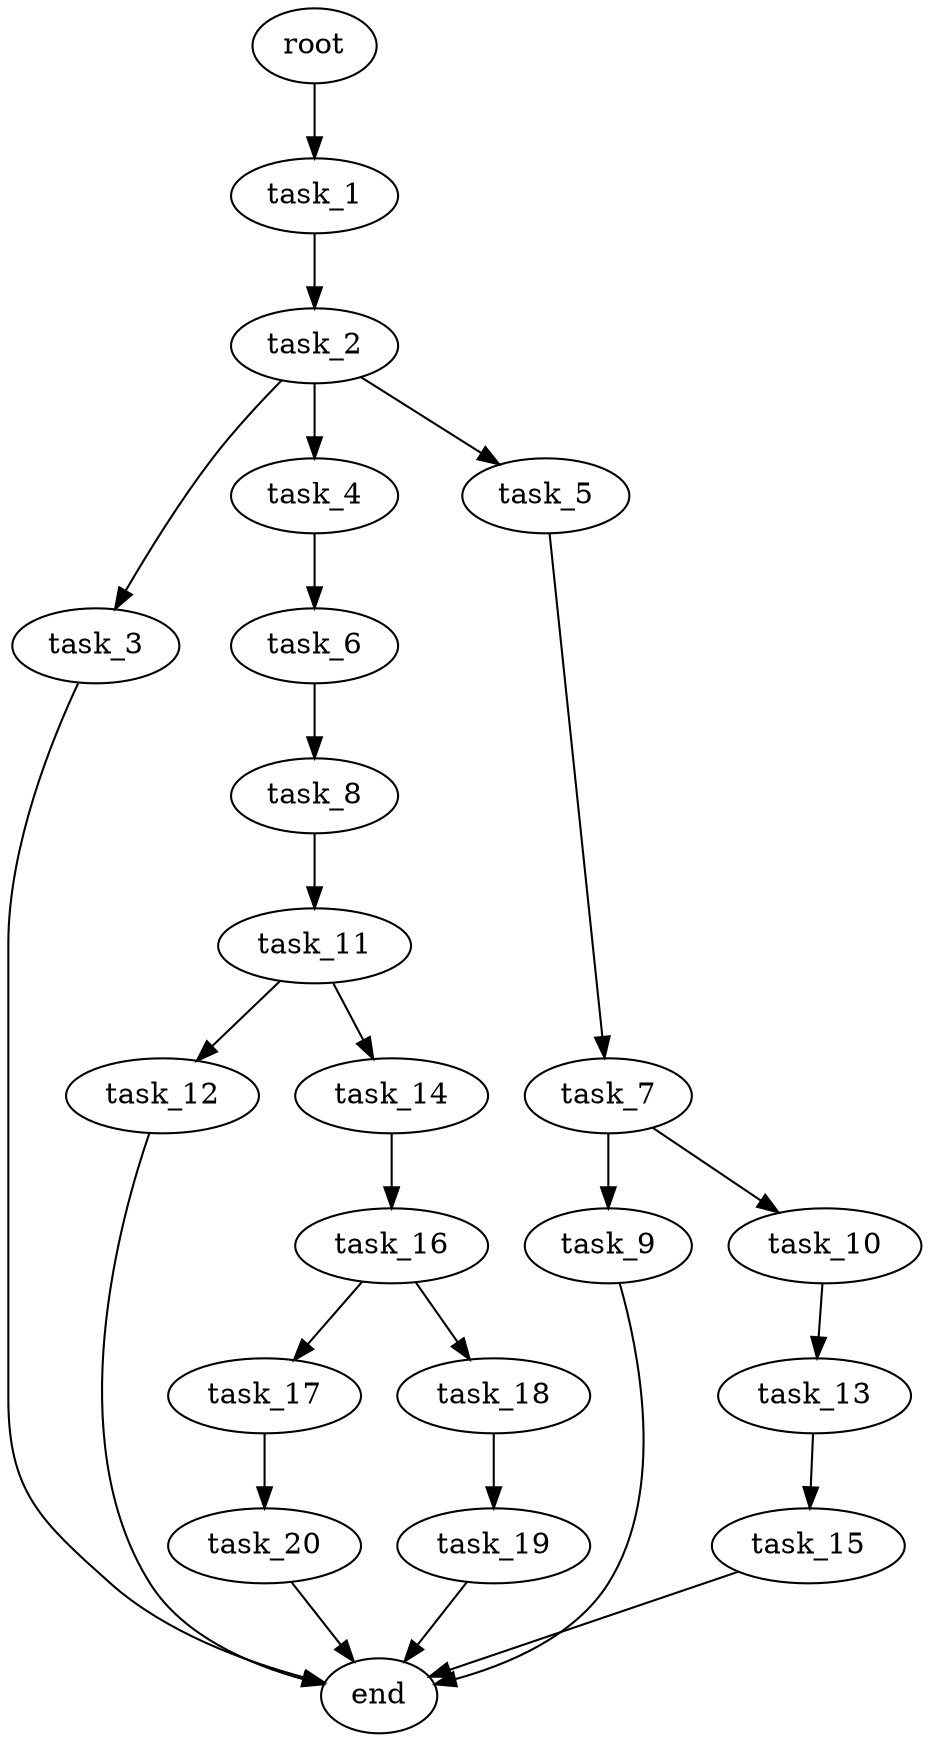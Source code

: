 digraph G {
  root [size="0.000000e+00"];
  task_1 [size="8.193192e+10"];
  task_2 [size="9.647243e+10"];
  task_3 [size="1.081879e+10"];
  task_4 [size="2.577586e+09"];
  task_5 [size="3.120260e+10"];
  task_6 [size="6.773796e+10"];
  task_7 [size="9.581770e+10"];
  task_8 [size="3.967148e+10"];
  task_9 [size="7.150432e+10"];
  task_10 [size="7.608888e+09"];
  task_11 [size="6.906454e+10"];
  task_12 [size="6.272797e+10"];
  task_13 [size="1.019911e+10"];
  task_14 [size="7.725036e+10"];
  task_15 [size="8.503082e+10"];
  task_16 [size="6.004516e+10"];
  task_17 [size="1.211430e+10"];
  task_18 [size="9.838460e+10"];
  task_19 [size="7.826571e+10"];
  task_20 [size="3.472690e+10"];
  end [size="0.000000e+00"];

  root -> task_1 [size="1.000000e-12"];
  task_1 -> task_2 [size="9.647243e+08"];
  task_2 -> task_3 [size="1.081879e+08"];
  task_2 -> task_4 [size="2.577586e+07"];
  task_2 -> task_5 [size="3.120260e+08"];
  task_3 -> end [size="1.000000e-12"];
  task_4 -> task_6 [size="6.773796e+08"];
  task_5 -> task_7 [size="9.581770e+08"];
  task_6 -> task_8 [size="3.967148e+08"];
  task_7 -> task_9 [size="7.150432e+08"];
  task_7 -> task_10 [size="7.608888e+07"];
  task_8 -> task_11 [size="6.906454e+08"];
  task_9 -> end [size="1.000000e-12"];
  task_10 -> task_13 [size="1.019911e+08"];
  task_11 -> task_12 [size="6.272797e+08"];
  task_11 -> task_14 [size="7.725036e+08"];
  task_12 -> end [size="1.000000e-12"];
  task_13 -> task_15 [size="8.503082e+08"];
  task_14 -> task_16 [size="6.004516e+08"];
  task_15 -> end [size="1.000000e-12"];
  task_16 -> task_17 [size="1.211430e+08"];
  task_16 -> task_18 [size="9.838460e+08"];
  task_17 -> task_20 [size="3.472690e+08"];
  task_18 -> task_19 [size="7.826571e+08"];
  task_19 -> end [size="1.000000e-12"];
  task_20 -> end [size="1.000000e-12"];
}
